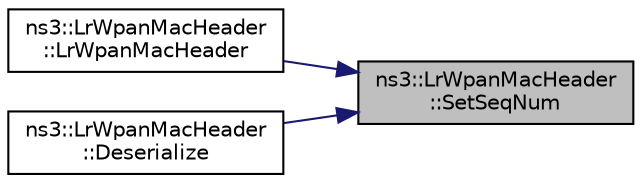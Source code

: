digraph "ns3::LrWpanMacHeader::SetSeqNum"
{
 // LATEX_PDF_SIZE
  edge [fontname="Helvetica",fontsize="10",labelfontname="Helvetica",labelfontsize="10"];
  node [fontname="Helvetica",fontsize="10",shape=record];
  rankdir="RL";
  Node1 [label="ns3::LrWpanMacHeader\l::SetSeqNum",height=0.2,width=0.4,color="black", fillcolor="grey75", style="filled", fontcolor="black",tooltip="Set the Sequence number."];
  Node1 -> Node2 [dir="back",color="midnightblue",fontsize="10",style="solid",fontname="Helvetica"];
  Node2 [label="ns3::LrWpanMacHeader\l::LrWpanMacHeader",height=0.2,width=0.4,color="black", fillcolor="white", style="filled",URL="$classns3_1_1_lr_wpan_mac_header.html#a2bbc336dc18f093b01146d708ec900d7",tooltip="Constructor."];
  Node1 -> Node3 [dir="back",color="midnightblue",fontsize="10",style="solid",fontname="Helvetica"];
  Node3 [label="ns3::LrWpanMacHeader\l::Deserialize",height=0.2,width=0.4,color="black", fillcolor="white", style="filled",URL="$classns3_1_1_lr_wpan_mac_header.html#aab33c3f99445389aba5e08b45189c873",tooltip=" "];
}
